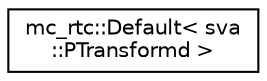 digraph "Graphical Class Hierarchy"
{
 // INTERACTIVE_SVG=YES
 // LATEX_PDF_SIZE
  edge [fontname="Helvetica",fontsize="10",labelfontname="Helvetica",labelfontsize="10"];
  node [fontname="Helvetica",fontsize="10",shape=record];
  rankdir="LR";
  Node0 [label="mc_rtc::Default\< sva\l::PTransformd \>",height=0.2,width=0.4,color="black", fillcolor="white", style="filled",URL="$structmc__rtc_1_1Default_3_01sva_1_1PTransformd_01_4.html",tooltip=" "];
}

